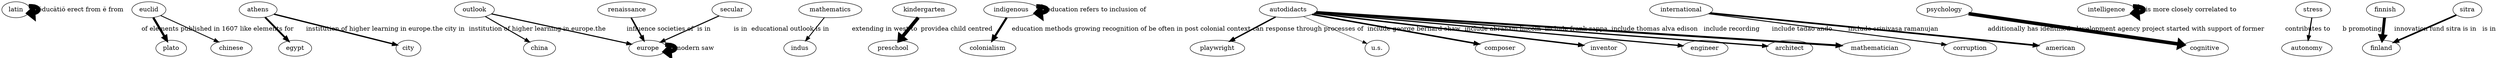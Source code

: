 strict digraph  {
	graph [center=true,
		len=f,
		overlap=false,
		splines=false
	];
	latin -> latin	 [label="ēducātiō erect from ē from",
		len=3.0,
		penwidth=9.99999920693,
		weight=0.999999920693];
	euclid -> plato	 [label=" of elements published in 1607",
		len=3.0,
		penwidth=4.90748536122,
		weight=0.490748536122];
	euclid -> chinese	 [label=" like elements for",
		len=6,
		penwidth=1.87863464281,
		weight=0.187863464281];
	athens -> egypt	 [label=" institution of higher learning in europe.the city in",
		len=4.8,
		penwidth=3.98664012951,
		weight=0.398664012951];
	athens -> city	 [label=" institution of higher learning in europe.the",
		len=3.6,
		penwidth=2.9282666243,
		weight=0.29282666243];
	outlook -> china	 [label=" influence societies of",
		len=6,
		penwidth=2.14122207785,
		weight=0.214122207785];
	outlook -> europe	 [label=" is in ",
		len=4,
		penwidth=2.35314014268,
		weight=0.235314014268];
	mathematics -> indus	 [label=" extending in west to",
		len=2.4,
		penwidth=1.87808174851,
		weight=0.187808174851];
	renaissance -> europe	 [label=" is in ",
		len=4,
		penwidth=3.28194598903,
		weight=0.328194598903];
	europe -> europe	 [label="modern saw ",
		len=4,
		penwidth=9.99999982547,
		weight=0.999999982547];
	secular -> europe	 [label="educational outlook is in ",
		len=2.4,
		penwidth=2.32492296423,
		weight=0.232492296423];
	kindergarten -> preschool	 [label="providea child centred ",
		len=6,
		penwidth=7.88148111655,
		weight=0.788148111655];
	indigenous -> indigenous	 [label="education refers to inclusion of",
		len=3.0,
		penwidth=10.0000008984,
		weight=1.00000008984];
	indigenous -> colonialism	 [label="education methods growing recognition of be often in post colonial context can response through processes of",
		len=9.6,
		penwidth=4.71533742558,
		weight=0.471533742558];
	autodidacts -> playwright	 [label=" include george bernard shaw",
		len=2.4,
		penwidth=3.00607813444,
		weight=0.300607813444];
	autodidacts -> "u.s."	 [label=" include abraham lincoln",
		len=6,
		penwidth=0.749098936664,
		weight=0.0749098936664];
	autodidacts -> composer	 [label=" include frank zappa",
		len=6,
		penwidth=3.28664552207,
		weight=0.328664552207];
	autodidacts -> inventor	 [label=" include thomas alva edison",
		len=2.4,
		penwidth=3.12065019881,
		weight=0.312065019881];
	autodidacts -> engineer	 [label=" include recording",
		len=4,
		penwidth=2.59444196292,
		weight=0.259444196292];
	autodidacts -> architect	 [label=" include tadao ando",
		len=6,
		penwidth=2.75452919279,
		weight=0.275452919279];
	autodidacts -> mathematician	 [label=" include srinivasa ramanujan",
		len=6,
		penwidth=4.24104411578,
		weight=0.424104411578];
	international -> corruption	 [label=" additionally has identified ",
		len=6,
		penwidth=2.01865390806,
		weight=0.201865390806];
	international -> american	 [label="development agency project started with support of former",
		len=4.8,
		penwidth=3.64706626465,
		weight=0.364706626465];
	psychology -> cognitive	 [label=" contributes to ",
		len=4,
		penwidth=7.91816325469,
		weight=0.791816325469];
	intelligence -> intelligence	 [label=" is more closely correlated to ",
		len=3.0,
		penwidth=10.0000005327,
		weight=1.00000005327];
	stress -> autonomy	 [label="b promoting ",
		len=4,
		penwidth=2.34512193256,
		weight=0.234512193256];
	finnish -> finland	 [label="innovation fund sitra is in ",
		len=3.0,
		penwidth=6.42131148483,
		weight=0.642131148483];
	sitra -> finland	 [label=" is in ",
		len=4,
		penwidth=3.50111668247,
		weight=0.350111668247];
}
